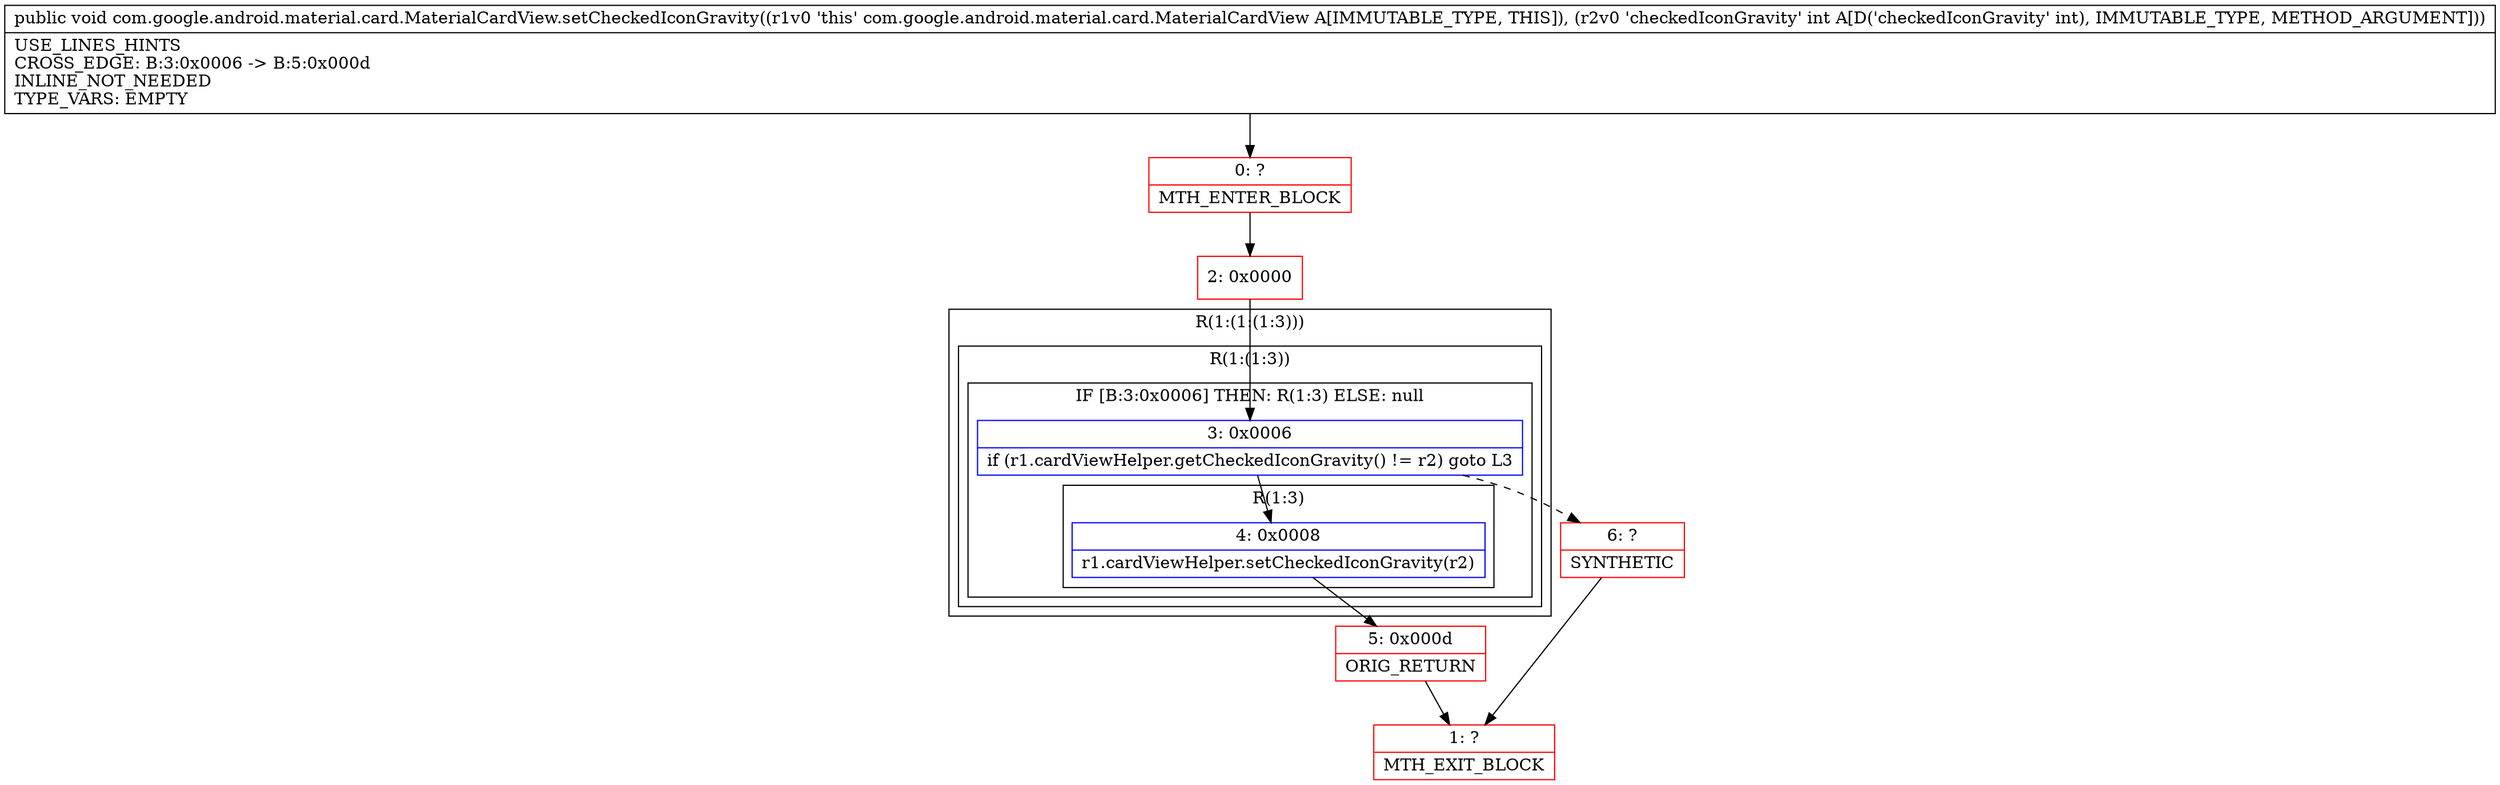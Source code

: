 digraph "CFG forcom.google.android.material.card.MaterialCardView.setCheckedIconGravity(I)V" {
subgraph cluster_Region_1543402404 {
label = "R(1:(1:(1:3)))";
node [shape=record,color=blue];
subgraph cluster_Region_1801731523 {
label = "R(1:(1:3))";
node [shape=record,color=blue];
subgraph cluster_IfRegion_1614922409 {
label = "IF [B:3:0x0006] THEN: R(1:3) ELSE: null";
node [shape=record,color=blue];
Node_3 [shape=record,label="{3\:\ 0x0006|if (r1.cardViewHelper.getCheckedIconGravity() != r2) goto L3\l}"];
subgraph cluster_Region_366043372 {
label = "R(1:3)";
node [shape=record,color=blue];
Node_4 [shape=record,label="{4\:\ 0x0008|r1.cardViewHelper.setCheckedIconGravity(r2)\l}"];
}
}
}
}
Node_0 [shape=record,color=red,label="{0\:\ ?|MTH_ENTER_BLOCK\l}"];
Node_2 [shape=record,color=red,label="{2\:\ 0x0000}"];
Node_5 [shape=record,color=red,label="{5\:\ 0x000d|ORIG_RETURN\l}"];
Node_1 [shape=record,color=red,label="{1\:\ ?|MTH_EXIT_BLOCK\l}"];
Node_6 [shape=record,color=red,label="{6\:\ ?|SYNTHETIC\l}"];
MethodNode[shape=record,label="{public void com.google.android.material.card.MaterialCardView.setCheckedIconGravity((r1v0 'this' com.google.android.material.card.MaterialCardView A[IMMUTABLE_TYPE, THIS]), (r2v0 'checkedIconGravity' int A[D('checkedIconGravity' int), IMMUTABLE_TYPE, METHOD_ARGUMENT]))  | USE_LINES_HINTS\lCROSS_EDGE: B:3:0x0006 \-\> B:5:0x000d\lINLINE_NOT_NEEDED\lTYPE_VARS: EMPTY\l}"];
MethodNode -> Node_0;Node_3 -> Node_4;
Node_3 -> Node_6[style=dashed];
Node_4 -> Node_5;
Node_0 -> Node_2;
Node_2 -> Node_3;
Node_5 -> Node_1;
Node_6 -> Node_1;
}

